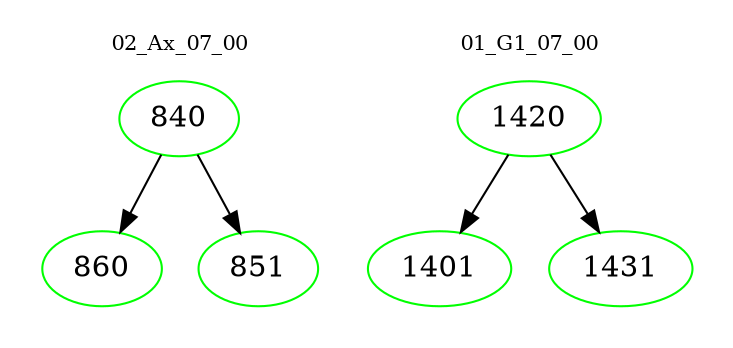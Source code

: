 digraph{
subgraph cluster_0 {
color = white
label = "02_Ax_07_00";
fontsize=10;
T0_840 [label="840", color="green"]
T0_840 -> T0_860 [color="black"]
T0_860 [label="860", color="green"]
T0_840 -> T0_851 [color="black"]
T0_851 [label="851", color="green"]
}
subgraph cluster_1 {
color = white
label = "01_G1_07_00";
fontsize=10;
T1_1420 [label="1420", color="green"]
T1_1420 -> T1_1401 [color="black"]
T1_1401 [label="1401", color="green"]
T1_1420 -> T1_1431 [color="black"]
T1_1431 [label="1431", color="green"]
}
}
